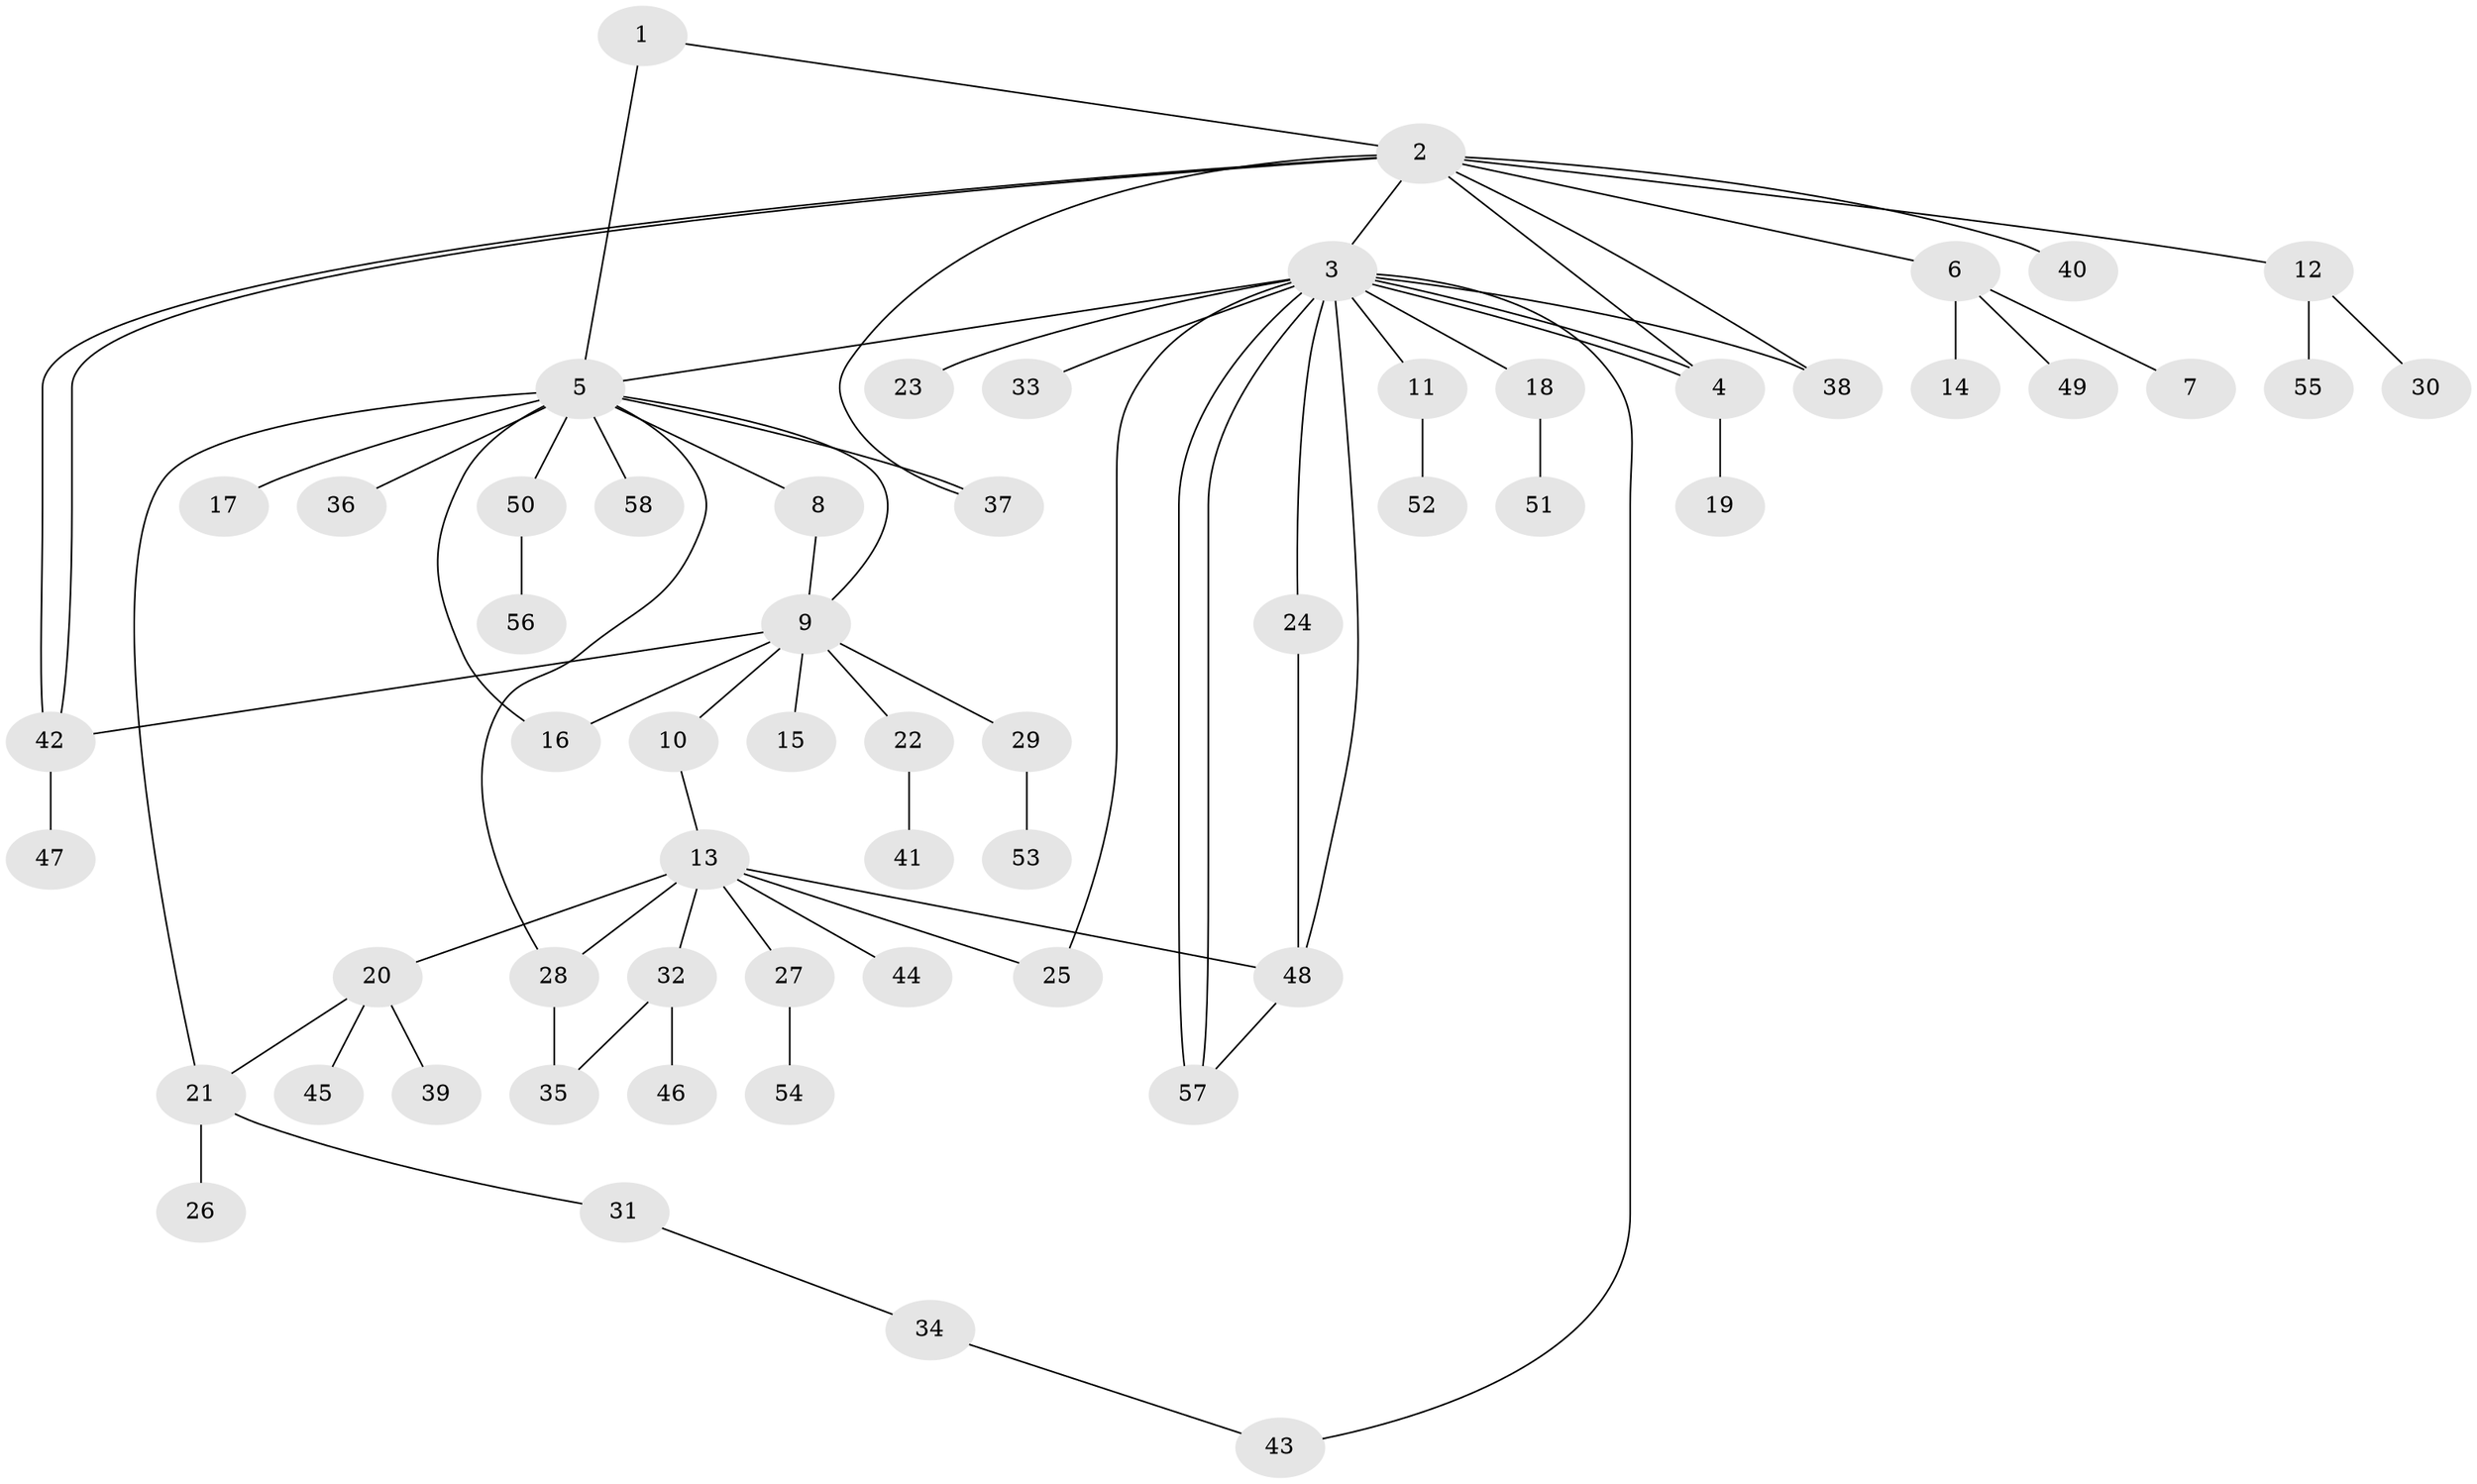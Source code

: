 // Generated by graph-tools (version 1.1) at 2025/49/03/09/25 03:49:54]
// undirected, 58 vertices, 75 edges
graph export_dot {
graph [start="1"]
  node [color=gray90,style=filled];
  1;
  2;
  3;
  4;
  5;
  6;
  7;
  8;
  9;
  10;
  11;
  12;
  13;
  14;
  15;
  16;
  17;
  18;
  19;
  20;
  21;
  22;
  23;
  24;
  25;
  26;
  27;
  28;
  29;
  30;
  31;
  32;
  33;
  34;
  35;
  36;
  37;
  38;
  39;
  40;
  41;
  42;
  43;
  44;
  45;
  46;
  47;
  48;
  49;
  50;
  51;
  52;
  53;
  54;
  55;
  56;
  57;
  58;
  1 -- 2;
  1 -- 5;
  2 -- 3;
  2 -- 4;
  2 -- 6;
  2 -- 12;
  2 -- 37;
  2 -- 38;
  2 -- 40;
  2 -- 42;
  2 -- 42;
  3 -- 4;
  3 -- 4;
  3 -- 5;
  3 -- 11;
  3 -- 18;
  3 -- 23;
  3 -- 24;
  3 -- 25;
  3 -- 33;
  3 -- 38;
  3 -- 43;
  3 -- 48;
  3 -- 57;
  3 -- 57;
  4 -- 19;
  5 -- 8;
  5 -- 9;
  5 -- 16;
  5 -- 17;
  5 -- 21;
  5 -- 28;
  5 -- 36;
  5 -- 37;
  5 -- 50;
  5 -- 58;
  6 -- 7;
  6 -- 14;
  6 -- 49;
  8 -- 9;
  9 -- 10;
  9 -- 15;
  9 -- 16;
  9 -- 22;
  9 -- 29;
  9 -- 42;
  10 -- 13;
  11 -- 52;
  12 -- 30;
  12 -- 55;
  13 -- 20;
  13 -- 25;
  13 -- 27;
  13 -- 28;
  13 -- 32;
  13 -- 44;
  13 -- 48;
  18 -- 51;
  20 -- 21;
  20 -- 39;
  20 -- 45;
  21 -- 26;
  21 -- 31;
  22 -- 41;
  24 -- 48;
  27 -- 54;
  28 -- 35;
  29 -- 53;
  31 -- 34;
  32 -- 35;
  32 -- 46;
  34 -- 43;
  42 -- 47;
  48 -- 57;
  50 -- 56;
}
